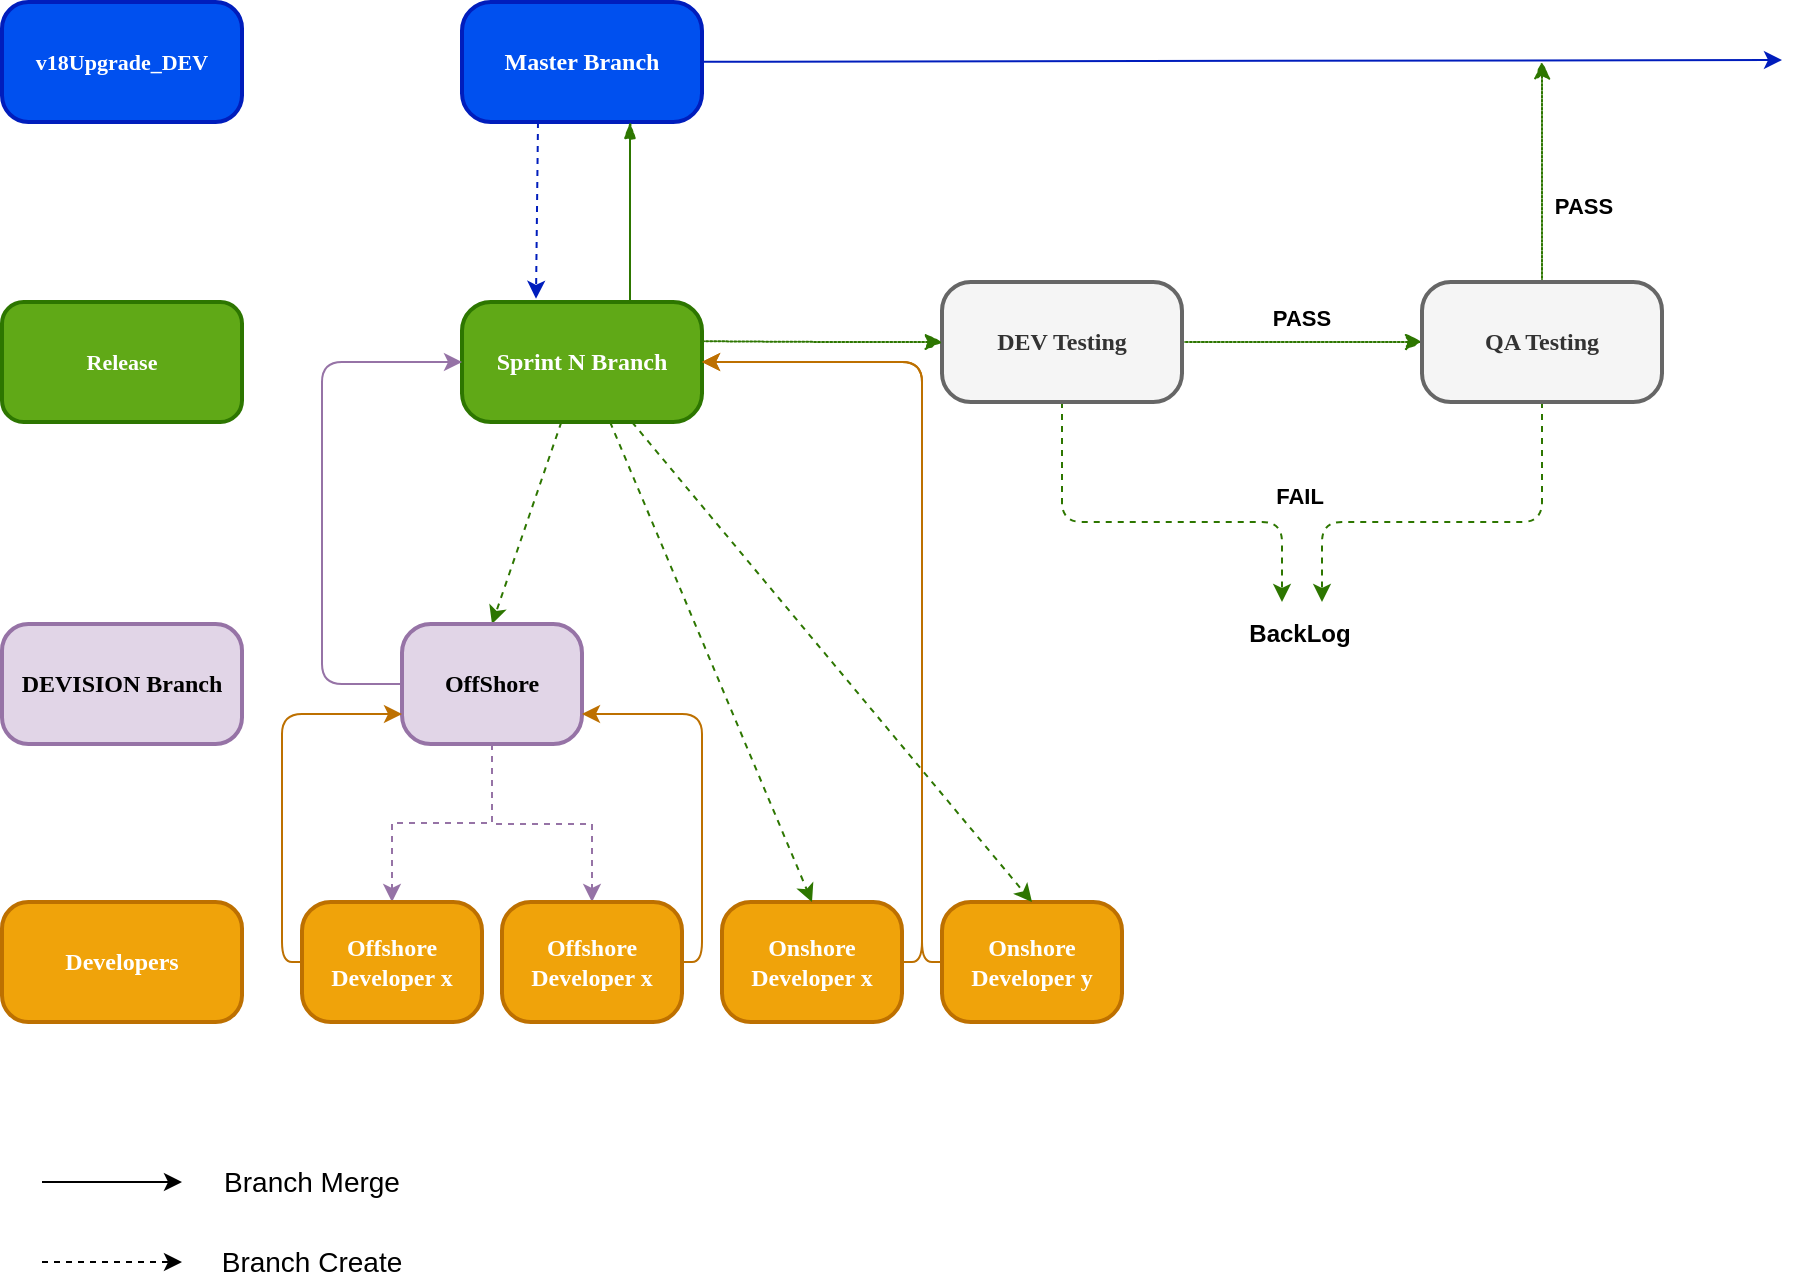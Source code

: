 <mxfile type="github" version="12.4.8">
  <diagram id="58cdce13-f638-feb5-8d6f-7d28b1aa9fa0" name="Page-1">
    <mxGraphModel grid="1" background="#ffffff" dx="1408" dy="774" gridSize="10" guides="1" tooltips="1" connect="1" arrows="1" fold="1" page="1" pageScale="1" pageWidth="1100" pageHeight="850" math="0" shadow="0">
      <root>
        <mxCell id="0"/>
        <mxCell id="1" parent="0"/>
        <mxCell id="382b91b5511bd0f7-6" value="Master Branch" parent="1" style="rounded=1;whiteSpace=wrap;html=1;arcSize=24;fillColor=#0050ef;strokeColor=#001DBC;shadow=0;comic=0;labelBackgroundColor=none;fontFamily=Verdana;fontSize=12;align=center;fontColor=#ffffff;fontStyle=1;strokeWidth=2;" vertex="1">
          <mxGeometry as="geometry" x="240" y="60" width="120" height="60"/>
        </mxCell>
        <mxCell id="90gE-hkVv0tovnDi2PN2-2" value="" parent="1" style="endArrow=classic;html=1;fillColor=#0050ef;strokeColor=#001DBC;strokeWidth=1;" source="382b91b5511bd0f7-6" edge="1">
          <mxGeometry as="geometry" width="50" height="50" relative="1">
            <mxPoint as="sourcePoint" x="360" y="89"/>
            <mxPoint as="targetPoint" x="900" y="89"/>
          </mxGeometry>
        </mxCell>
        <mxCell id="90gE-hkVv0tovnDi2PN2-4" value="" parent="1" style="endArrow=classic;html=1;strokeWidth=1;exitX=0.5;exitY=1;exitDx=0;exitDy=0;fillColor=#0050ef;strokeColor=#001DBC;dashed=1;entryX=0.3;entryY=-0.027;entryDx=0;entryDy=0;entryPerimeter=0;" edge="1">
          <mxGeometry as="geometry" width="50" height="50" relative="1">
            <mxPoint as="sourcePoint" x="278" y="120"/>
            <mxPoint as="targetPoint" x="277.0" y="208.38"/>
          </mxGeometry>
        </mxCell>
        <mxCell id="90gE-hkVv0tovnDi2PN2-5" value="Sprint N Branch" parent="1" style="rounded=1;whiteSpace=wrap;html=1;arcSize=24;fillColor=#60a917;strokeColor=#2D7600;shadow=0;comic=0;labelBackgroundColor=none;fontFamily=Verdana;fontSize=12;align=center;fontColor=#ffffff;fontStyle=1;strokeWidth=2;" vertex="1">
          <mxGeometry as="geometry" x="240" y="210" width="120" height="60"/>
        </mxCell>
        <mxCell id="90gE-hkVv0tovnDi2PN2-7" value="" parent="1" style="comic=1;strokeWidth=1;endArrow=blockThin;html=1;fontFamily=Comic Sans MS;fontStyle=1;entryX=0.5;entryY=1;entryDx=0;entryDy=0;curved=1;fillColor=#60a917;strokeColor=#2D7600;" edge="1">
          <mxGeometry as="geometry" width="50" height="50" relative="1">
            <mxPoint as="sourcePoint" x="324" y="210"/>
            <mxPoint as="targetPoint" x="324" y="120"/>
          </mxGeometry>
        </mxCell>
        <mxCell id="90gE-hkVv0tovnDi2PN2-54" value="" parent="1" style="edgeStyle=orthogonalEdgeStyle;curved=1;comic=1;jumpSize=0;orthogonalLoop=1;jettySize=auto;html=1;shadow=0;dashed=1;dashPattern=1 1;strokeColor=#2D7600;strokeWidth=1;fontSize=11;fillColor=#60a917;" source="90gE-hkVv0tovnDi2PN2-15" edge="1" target="90gE-hkVv0tovnDi2PN2-53">
          <mxGeometry as="geometry" relative="1"/>
        </mxCell>
        <mxCell id="90gE-hkVv0tovnDi2PN2-70" value="" parent="1" style="edgeStyle=orthogonalEdgeStyle;comic=0;jumpSize=0;orthogonalLoop=1;jettySize=auto;html=1;shadow=0;strokeColor=#2D7600;strokeWidth=1;fontSize=11;fontColor=#000000;rounded=1;fillColor=#60a917;endArrow=classic;endFill=1;dashed=1;" source="90gE-hkVv0tovnDi2PN2-15" edge="1">
          <mxGeometry as="geometry" relative="1">
            <mxPoint as="targetPoint" x="650" y="360"/>
            <Array as="points">
              <mxPoint x="540" y="320"/>
              <mxPoint x="650" y="320"/>
            </Array>
          </mxGeometry>
        </mxCell>
        <mxCell id="90gE-hkVv0tovnDi2PN2-15" value="DEV Testing" parent="1" style="rounded=1;whiteSpace=wrap;html=1;arcSize=24;shadow=0;comic=0;labelBackgroundColor=none;fontFamily=Verdana;fontSize=12;align=center;fontStyle=1;strokeWidth=2;fillColor=#f5f5f5;strokeColor=#666666;fontColor=#333333;" vertex="1">
          <mxGeometry as="geometry" x="480" y="200" width="120" height="60"/>
        </mxCell>
        <mxCell id="90gE-hkVv0tovnDi2PN2-57" value="" parent="1" style="edgeStyle=orthogonalEdgeStyle;curved=1;comic=1;jumpSize=0;orthogonalLoop=1;jettySize=auto;html=1;shadow=0;dashed=1;dashPattern=1 1;strokeColor=#2D7600;strokeWidth=1;fontSize=11;fillColor=#60a917;" source="90gE-hkVv0tovnDi2PN2-53" edge="1">
          <mxGeometry as="geometry" relative="1">
            <mxPoint as="targetPoint" x="780" y="90"/>
          </mxGeometry>
        </mxCell>
        <mxCell id="90gE-hkVv0tovnDi2PN2-72" value="" parent="1" style="edgeStyle=orthogonalEdgeStyle;rounded=1;comic=0;jumpSize=0;orthogonalLoop=1;jettySize=auto;html=1;shadow=0;dashed=1;endArrow=classic;endFill=1;strokeColor=#2D7600;strokeWidth=1;fontSize=11;fontColor=#000000;fillColor=#60a917;" source="90gE-hkVv0tovnDi2PN2-53" edge="1">
          <mxGeometry as="geometry" relative="1">
            <mxPoint as="targetPoint" x="670" y="360"/>
            <Array as="points">
              <mxPoint x="780" y="320"/>
              <mxPoint x="670" y="320"/>
            </Array>
          </mxGeometry>
        </mxCell>
        <mxCell id="90gE-hkVv0tovnDi2PN2-53" value="QA Testing" parent="1" style="rounded=1;whiteSpace=wrap;html=1;arcSize=24;fillColor=#f5f5f5;strokeColor=#666666;shadow=0;comic=0;labelBackgroundColor=none;fontFamily=Verdana;fontSize=12;align=center;fontStyle=1;strokeWidth=2;fontColor=#333333;" vertex="1">
          <mxGeometry as="geometry" x="720" y="200" width="120" height="60"/>
        </mxCell>
        <mxCell id="90gE-hkVv0tovnDi2PN2-17" value="" parent="1" style="endArrow=classic;html=1;strokeWidth=1;fillColor=#60a917;strokeColor=#2D7600;dashed=1;entryX=0.5;entryY=0;entryDx=0;entryDy=0;" source="90gE-hkVv0tovnDi2PN2-5" edge="1" target="90gE-hkVv0tovnDi2PN2-18">
          <mxGeometry as="geometry" width="50" height="50" relative="1">
            <mxPoint as="sourcePoint" x="280" y="271"/>
            <mxPoint as="targetPoint" x="268" y="351"/>
          </mxGeometry>
        </mxCell>
        <mxCell id="C5h7n9549qJFw-G6NBUN-10" value="" parent="1" style="edgeStyle=orthogonalEdgeStyle;rounded=0;orthogonalLoop=1;jettySize=auto;html=1;dashed=1;fillColor=#e1d5e7;strokeColor=#9673a6;" source="90gE-hkVv0tovnDi2PN2-18" edge="1" target="C5h7n9549qJFw-G6NBUN-6">
          <mxGeometry as="geometry" relative="1"/>
        </mxCell>
        <mxCell id="C5h7n9549qJFw-G6NBUN-11" parent="1" style="edgeStyle=orthogonalEdgeStyle;rounded=0;orthogonalLoop=1;jettySize=auto;html=1;entryX=0.5;entryY=0;entryDx=0;entryDy=0;dashed=1;fillColor=#e1d5e7;strokeColor=#9673a6;" source="90gE-hkVv0tovnDi2PN2-18" edge="1" target="C5h7n9549qJFw-G6NBUN-7">
          <mxGeometry as="geometry" relative="1">
            <Array as="points">
              <mxPoint x="255" y="471"/>
              <mxPoint x="305" y="471"/>
            </Array>
          </mxGeometry>
        </mxCell>
        <mxCell id="90gE-hkVv0tovnDi2PN2-18" value="OffShore" parent="1" style="rounded=1;whiteSpace=wrap;html=1;arcSize=24;fillColor=#e1d5e7;strokeColor=#9673a6;shadow=0;comic=0;labelBackgroundColor=none;fontFamily=Verdana;fontSize=12;align=center;fontStyle=1;strokeWidth=2;" vertex="1">
          <mxGeometry as="geometry" x="210" y="371" width="90" height="60"/>
        </mxCell>
        <mxCell id="90gE-hkVv0tovnDi2PN2-20" value="Onshore Developer x" parent="1" style="rounded=1;whiteSpace=wrap;html=1;arcSize=24;fillColor=#f0a30a;strokeColor=#BD7000;shadow=0;comic=0;labelBackgroundColor=none;fontFamily=Verdana;fontSize=12;align=center;fontColor=#ffffff;fontStyle=1;strokeWidth=2;" vertex="1">
          <mxGeometry as="geometry" x="370" y="510" width="90" height="60"/>
        </mxCell>
        <mxCell id="90gE-hkVv0tovnDi2PN2-21" value="" parent="1" style="endArrow=classic;html=1;shadow=0;dashed=1;strokeWidth=1;exitX=0.617;exitY=1;exitDx=0;exitDy=0;entryX=0.5;entryY=0;entryDx=0;entryDy=0;fillColor=#60a917;strokeColor=#2D7600;exitPerimeter=0;" source="90gE-hkVv0tovnDi2PN2-5" edge="1" target="90gE-hkVv0tovnDi2PN2-20">
          <mxGeometry as="geometry" width="50" height="50" relative="1">
            <mxPoint as="sourcePoint" x="300" y="271"/>
            <mxPoint as="targetPoint" x="355" y="351"/>
          </mxGeometry>
        </mxCell>
        <mxCell id="90gE-hkVv0tovnDi2PN2-31" value="" parent="1" style="edgeStyle=elbowEdgeStyle;elbow=horizontal;endArrow=classic;html=1;shadow=0;strokeWidth=1;exitX=0;exitY=0.5;exitDx=0;exitDy=0;fillColor=#e1d5e7;strokeColor=#9673a6;" source="90gE-hkVv0tovnDi2PN2-18" edge="1" target="90gE-hkVv0tovnDi2PN2-5">
          <mxGeometry as="geometry" width="50" height="50" relative="1">
            <mxPoint as="sourcePoint" x="185.176" y="381.088"/>
            <mxPoint as="targetPoint" x="230" y="241"/>
            <Array as="points">
              <mxPoint x="170" y="300"/>
              <mxPoint x="200" y="250"/>
              <mxPoint x="170" y="310"/>
              <mxPoint x="180" y="311"/>
            </Array>
          </mxGeometry>
        </mxCell>
        <mxCell id="90gE-hkVv0tovnDi2PN2-32" value="" parent="1" style="edgeStyle=elbowEdgeStyle;elbow=horizontal;endArrow=classic;html=1;shadow=0;strokeWidth=1;fillColor=#f0a30a;strokeColor=#BD7000;entryX=1;entryY=0.5;entryDx=0;entryDy=0;" source="90gE-hkVv0tovnDi2PN2-20" edge="1" target="90gE-hkVv0tovnDi2PN2-5">
          <mxGeometry as="geometry" width="50" height="50" relative="1">
            <mxPoint as="sourcePoint" x="404.088" y="381.088"/>
            <mxPoint as="targetPoint" x="355" y="240"/>
            <Array as="points">
              <mxPoint x="470" y="250"/>
              <mxPoint x="440" y="310"/>
              <mxPoint x="430" y="320"/>
              <mxPoint x="410" y="311"/>
            </Array>
          </mxGeometry>
        </mxCell>
        <mxCell id="90gE-hkVv0tovnDi2PN2-39" value="" parent="1" style="endArrow=classic;html=1;shadow=0;strokeWidth=1;fontSize=14;" edge="1">
          <mxGeometry as="geometry" width="50" height="50" relative="1">
            <mxPoint as="sourcePoint" x="30" y="650"/>
            <mxPoint as="targetPoint" x="100" y="650"/>
          </mxGeometry>
        </mxCell>
        <mxCell id="90gE-hkVv0tovnDi2PN2-40" value="" parent="1" style="endArrow=classic;html=1;shadow=0;strokeWidth=1;fontSize=14;dashed=1;" edge="1">
          <mxGeometry as="geometry" width="50" height="50" relative="1">
            <mxPoint as="sourcePoint" x="30" y="690"/>
            <mxPoint as="targetPoint" x="100" y="690"/>
          </mxGeometry>
        </mxCell>
        <mxCell id="90gE-hkVv0tovnDi2PN2-41" value="Branch Merge" parent="1" style="text;html=1;strokeColor=none;fillColor=none;align=center;verticalAlign=middle;whiteSpace=wrap;rounded=0;fontSize=14;" vertex="1">
          <mxGeometry as="geometry" x="110" y="640" width="110" height="20"/>
        </mxCell>
        <mxCell id="90gE-hkVv0tovnDi2PN2-42" value="Branch Create" parent="1" style="text;html=1;strokeColor=none;fillColor=none;align=center;verticalAlign=middle;whiteSpace=wrap;rounded=0;fontSize=14;" vertex="1">
          <mxGeometry as="geometry" x="110" y="680" width="110" height="20"/>
        </mxCell>
        <mxCell id="90gE-hkVv0tovnDi2PN2-44" value="v18Upgrade_DEV" parent="1" style="rounded=1;whiteSpace=wrap;html=1;arcSize=22;fillColor=#0050ef;strokeColor=#001DBC;shadow=0;comic=0;labelBackgroundColor=none;fontFamily=Verdana;fontSize=11;align=center;fontColor=#ffffff;fontStyle=1;strokeWidth=2;" vertex="1">
          <mxGeometry as="geometry" x="10" y="60" width="120" height="60"/>
        </mxCell>
        <mxCell id="90gE-hkVv0tovnDi2PN2-45" value="Release" parent="1" style="rounded=1;whiteSpace=wrap;html=1;arcSize=18;fillColor=#60a917;strokeColor=#2D7600;shadow=0;comic=0;labelBackgroundColor=none;fontFamily=Verdana;fontSize=11;align=center;fontColor=#ffffff;fontStyle=1;strokeWidth=2;" vertex="1">
          <mxGeometry as="geometry" x="10" y="210" width="120" height="60"/>
        </mxCell>
        <mxCell id="90gE-hkVv0tovnDi2PN2-49" value="DEVISION Branch" parent="1" style="rounded=1;whiteSpace=wrap;html=1;arcSize=22;fillColor=#e1d5e7;strokeColor=#9673a6;shadow=0;comic=0;labelBackgroundColor=none;fontFamily=Verdana;fontSize=12;align=center;fontStyle=1;strokeWidth=2;" vertex="1">
          <mxGeometry as="geometry" x="10" y="371" width="120" height="60"/>
        </mxCell>
        <mxCell id="90gE-hkVv0tovnDi2PN2-55" value="" parent="1" style="edgeStyle=orthogonalEdgeStyle;curved=1;comic=1;jumpSize=0;orthogonalLoop=1;jettySize=auto;html=1;shadow=0;dashed=1;dashPattern=1 1;strokeColor=#2D7600;strokeWidth=1;fontSize=11;entryX=0;entryY=0.5;entryDx=0;entryDy=0;fillColor=#60a917;" edge="1" target="90gE-hkVv0tovnDi2PN2-15">
          <mxGeometry as="geometry" relative="1">
            <mxPoint as="sourcePoint" x="360" y="229.588"/>
            <mxPoint as="targetPoint" x="649.882" y="229.588"/>
          </mxGeometry>
        </mxCell>
        <mxCell id="90gE-hkVv0tovnDi2PN2-58" value="PASS" parent="1" style="text;html=1;align=center;verticalAlign=middle;whiteSpace=wrap;rounded=0;fontSize=11;fontStyle=1;fontColor=#000000;" vertex="1">
          <mxGeometry as="geometry" x="640" y="208" width="40" height="20"/>
        </mxCell>
        <mxCell id="90gE-hkVv0tovnDi2PN2-63" value="" parent="1" style="shape=image;html=1;verticalAlign=top;verticalLabelPosition=bottom;labelBackgroundColor=#ffffff;imageAspect=0;aspect=fixed;image=https://cdn0.iconfinder.com/data/icons/zondicons/20/mood-happy-outline-128.png;strokeColor=#000000;strokeWidth=2;gradientColor=none;fontSize=11;fontColor=#69EBFF;" vertex="1">
          <mxGeometry as="geometry" x="649" y="189" width="22" height="22"/>
        </mxCell>
        <mxCell id="90gE-hkVv0tovnDi2PN2-64" value="" parent="1" style="shape=image;html=1;verticalAlign=top;verticalLabelPosition=bottom;labelBackgroundColor=#ffffff;imageAspect=0;aspect=fixed;image=https://cdn0.iconfinder.com/data/icons/zondicons/20/mood-happy-outline-128.png;strokeColor=#000000;strokeWidth=2;gradientColor=none;fontSize=11;fontColor=#69EBFF;" vertex="1">
          <mxGeometry as="geometry" x="790" y="130" width="22" height="22"/>
        </mxCell>
        <mxCell id="90gE-hkVv0tovnDi2PN2-67" value="PASS" parent="1" style="text;html=1;align=center;verticalAlign=middle;whiteSpace=wrap;rounded=0;fontSize=11;fontStyle=1;fontColor=#000000;" vertex="1">
          <mxGeometry as="geometry" x="781" y="152" width="40" height="20"/>
        </mxCell>
        <mxCell id="90gE-hkVv0tovnDi2PN2-73" value="" parent="1" style="shape=image;html=1;verticalAlign=top;verticalLabelPosition=bottom;labelBackgroundColor=#ffffff;imageAspect=0;aspect=fixed;image=https://cdn1.iconfinder.com/data/icons/free-98-icons/32/sad-128.png;strokeColor=#000000;strokeWidth=2;gradientColor=none;fontSize=11;fontColor=#000000;" vertex="1">
          <mxGeometry as="geometry" x="643" y="270" width="27" height="27"/>
        </mxCell>
        <mxCell id="90gE-hkVv0tovnDi2PN2-74" value="FAIL" parent="1" style="text;html=1;align=center;verticalAlign=middle;whiteSpace=wrap;rounded=0;fontSize=11;fontStyle=1;fontColor=#000000;" vertex="1">
          <mxGeometry as="geometry" x="638.5" y="297" width="40" height="20"/>
        </mxCell>
        <mxCell id="90gE-hkVv0tovnDi2PN2-78" value="BackLog" parent="1" style="text;html=1;strokeColor=none;fillColor=none;align=center;verticalAlign=middle;whiteSpace=wrap;rounded=0;fontSize=12;fontColor=#000000;fontStyle=1" vertex="1">
          <mxGeometry as="geometry" x="603.5" y="366" width="110" height="20"/>
        </mxCell>
        <mxCell id="C5h7n9549qJFw-G6NBUN-1" value="Onshore Developer y" parent="1" style="rounded=1;whiteSpace=wrap;html=1;arcSize=24;fillColor=#f0a30a;strokeColor=#BD7000;shadow=0;comic=0;labelBackgroundColor=none;fontFamily=Verdana;fontSize=12;align=center;fontColor=#ffffff;fontStyle=1;strokeWidth=2;" vertex="1">
          <mxGeometry as="geometry" x="480" y="510" width="90" height="60"/>
        </mxCell>
        <mxCell id="C5h7n9549qJFw-G6NBUN-2" value="Developers" parent="1" style="rounded=1;whiteSpace=wrap;html=1;arcSize=22;fillColor=#f0a30a;strokeColor=#BD7000;shadow=0;comic=0;labelBackgroundColor=none;fontFamily=Verdana;fontSize=12;align=center;fontColor=#ffffff;fontStyle=1;strokeWidth=2;" vertex="1">
          <mxGeometry as="geometry" x="10" y="510" width="120" height="60"/>
        </mxCell>
        <mxCell id="C5h7n9549qJFw-G6NBUN-4" value="" parent="1" style="endArrow=classic;html=1;shadow=0;dashed=1;strokeWidth=1;entryX=0.5;entryY=0;entryDx=0;entryDy=0;fillColor=#60a917;strokeColor=#2D7600;" source="90gE-hkVv0tovnDi2PN2-5" edge="1" target="C5h7n9549qJFw-G6NBUN-1">
          <mxGeometry as="geometry" width="50" height="50" relative="1">
            <mxPoint as="sourcePoint" x="324.04" y="280"/>
            <mxPoint as="targetPoint" x="375" y="520"/>
          </mxGeometry>
        </mxCell>
        <mxCell id="C5h7n9549qJFw-G6NBUN-5" value="" parent="1" style="edgeStyle=elbowEdgeStyle;elbow=horizontal;endArrow=classic;html=1;shadow=0;strokeWidth=1;fillColor=#f0a30a;strokeColor=#BD7000;entryX=1;entryY=0.5;entryDx=0;entryDy=0;exitX=0;exitY=0.5;exitDx=0;exitDy=0;" source="C5h7n9549qJFw-G6NBUN-1" edge="1" target="90gE-hkVv0tovnDi2PN2-5">
          <mxGeometry as="geometry" width="50" height="50" relative="1">
            <mxPoint as="sourcePoint" x="560" y="500"/>
            <mxPoint as="targetPoint" x="370" y="250"/>
            <Array as="points">
              <mxPoint x="470" y="390"/>
              <mxPoint x="450" y="320"/>
              <mxPoint x="440" y="330"/>
              <mxPoint x="420" y="321"/>
            </Array>
          </mxGeometry>
        </mxCell>
        <mxCell id="C5h7n9549qJFw-G6NBUN-6" value="Offshore Developer x" parent="1" style="rounded=1;whiteSpace=wrap;html=1;arcSize=24;fillColor=#f0a30a;strokeColor=#BD7000;shadow=0;comic=0;labelBackgroundColor=none;fontFamily=Verdana;fontSize=12;align=center;fontColor=#ffffff;fontStyle=1;strokeWidth=2;" vertex="1">
          <mxGeometry as="geometry" x="160" y="510" width="90" height="60"/>
        </mxCell>
        <mxCell id="C5h7n9549qJFw-G6NBUN-7" value="Offshore Developer x" parent="1" style="rounded=1;whiteSpace=wrap;html=1;arcSize=24;fillColor=#f0a30a;strokeColor=#BD7000;shadow=0;comic=0;labelBackgroundColor=none;fontFamily=Verdana;fontSize=12;align=center;fontColor=#ffffff;fontStyle=1;strokeWidth=2;" vertex="1">
          <mxGeometry as="geometry" x="260" y="510" width="90" height="60"/>
        </mxCell>
        <mxCell id="C5h7n9549qJFw-G6NBUN-14" value="" parent="1" style="edgeStyle=elbowEdgeStyle;elbow=horizontal;endArrow=classic;html=1;shadow=0;strokeWidth=1;exitX=0;exitY=0.5;exitDx=0;exitDy=0;fillColor=#f0a30a;strokeColor=#BD7000;entryX=0;entryY=0.75;entryDx=0;entryDy=0;" source="C5h7n9549qJFw-G6NBUN-6" edge="1" target="90gE-hkVv0tovnDi2PN2-18">
          <mxGeometry as="geometry" width="50" height="50" relative="1">
            <mxPoint as="sourcePoint" x="190" y="547"/>
            <mxPoint as="targetPoint" x="220" y="386"/>
            <Array as="points">
              <mxPoint x="150" y="446"/>
              <mxPoint x="180" y="396"/>
              <mxPoint x="150" y="456"/>
              <mxPoint x="160" y="457"/>
            </Array>
          </mxGeometry>
        </mxCell>
        <mxCell id="C5h7n9549qJFw-G6NBUN-15" value="" parent="1" style="edgeStyle=elbowEdgeStyle;elbow=horizontal;endArrow=classic;html=1;shadow=0;strokeWidth=1;fillColor=#f0a30a;strokeColor=#BD7000;entryX=1;entryY=0.75;entryDx=0;entryDy=0;exitX=1;exitY=0.5;exitDx=0;exitDy=0;" source="C5h7n9549qJFw-G6NBUN-7" edge="1" target="90gE-hkVv0tovnDi2PN2-18">
          <mxGeometry as="geometry" width="50" height="50" relative="1">
            <mxPoint as="sourcePoint" x="350" y="550"/>
            <mxPoint as="targetPoint" x="220" y="426"/>
            <Array as="points">
              <mxPoint x="360" y="470"/>
              <mxPoint x="190" y="406"/>
              <mxPoint x="160" y="466"/>
              <mxPoint x="170" y="467"/>
            </Array>
          </mxGeometry>
        </mxCell>
      </root>
    </mxGraphModel>
  </diagram>
</mxfile>
